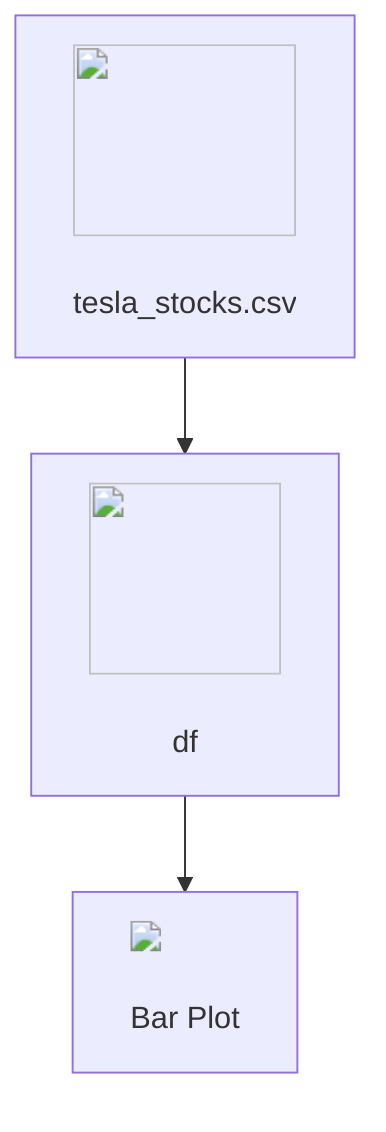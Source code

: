 flowchart TD
    A["<img src='icons/file.svg' width=100 height=100/> <br/> tesla_stocks.csv"]
    A --> B["<img src='icons/table.svg' width=100 height=100/> <br/> df"]
    B --> C["<img src='dummy_plots/barplot_template.svg'/> <br/> Bar Plot"]